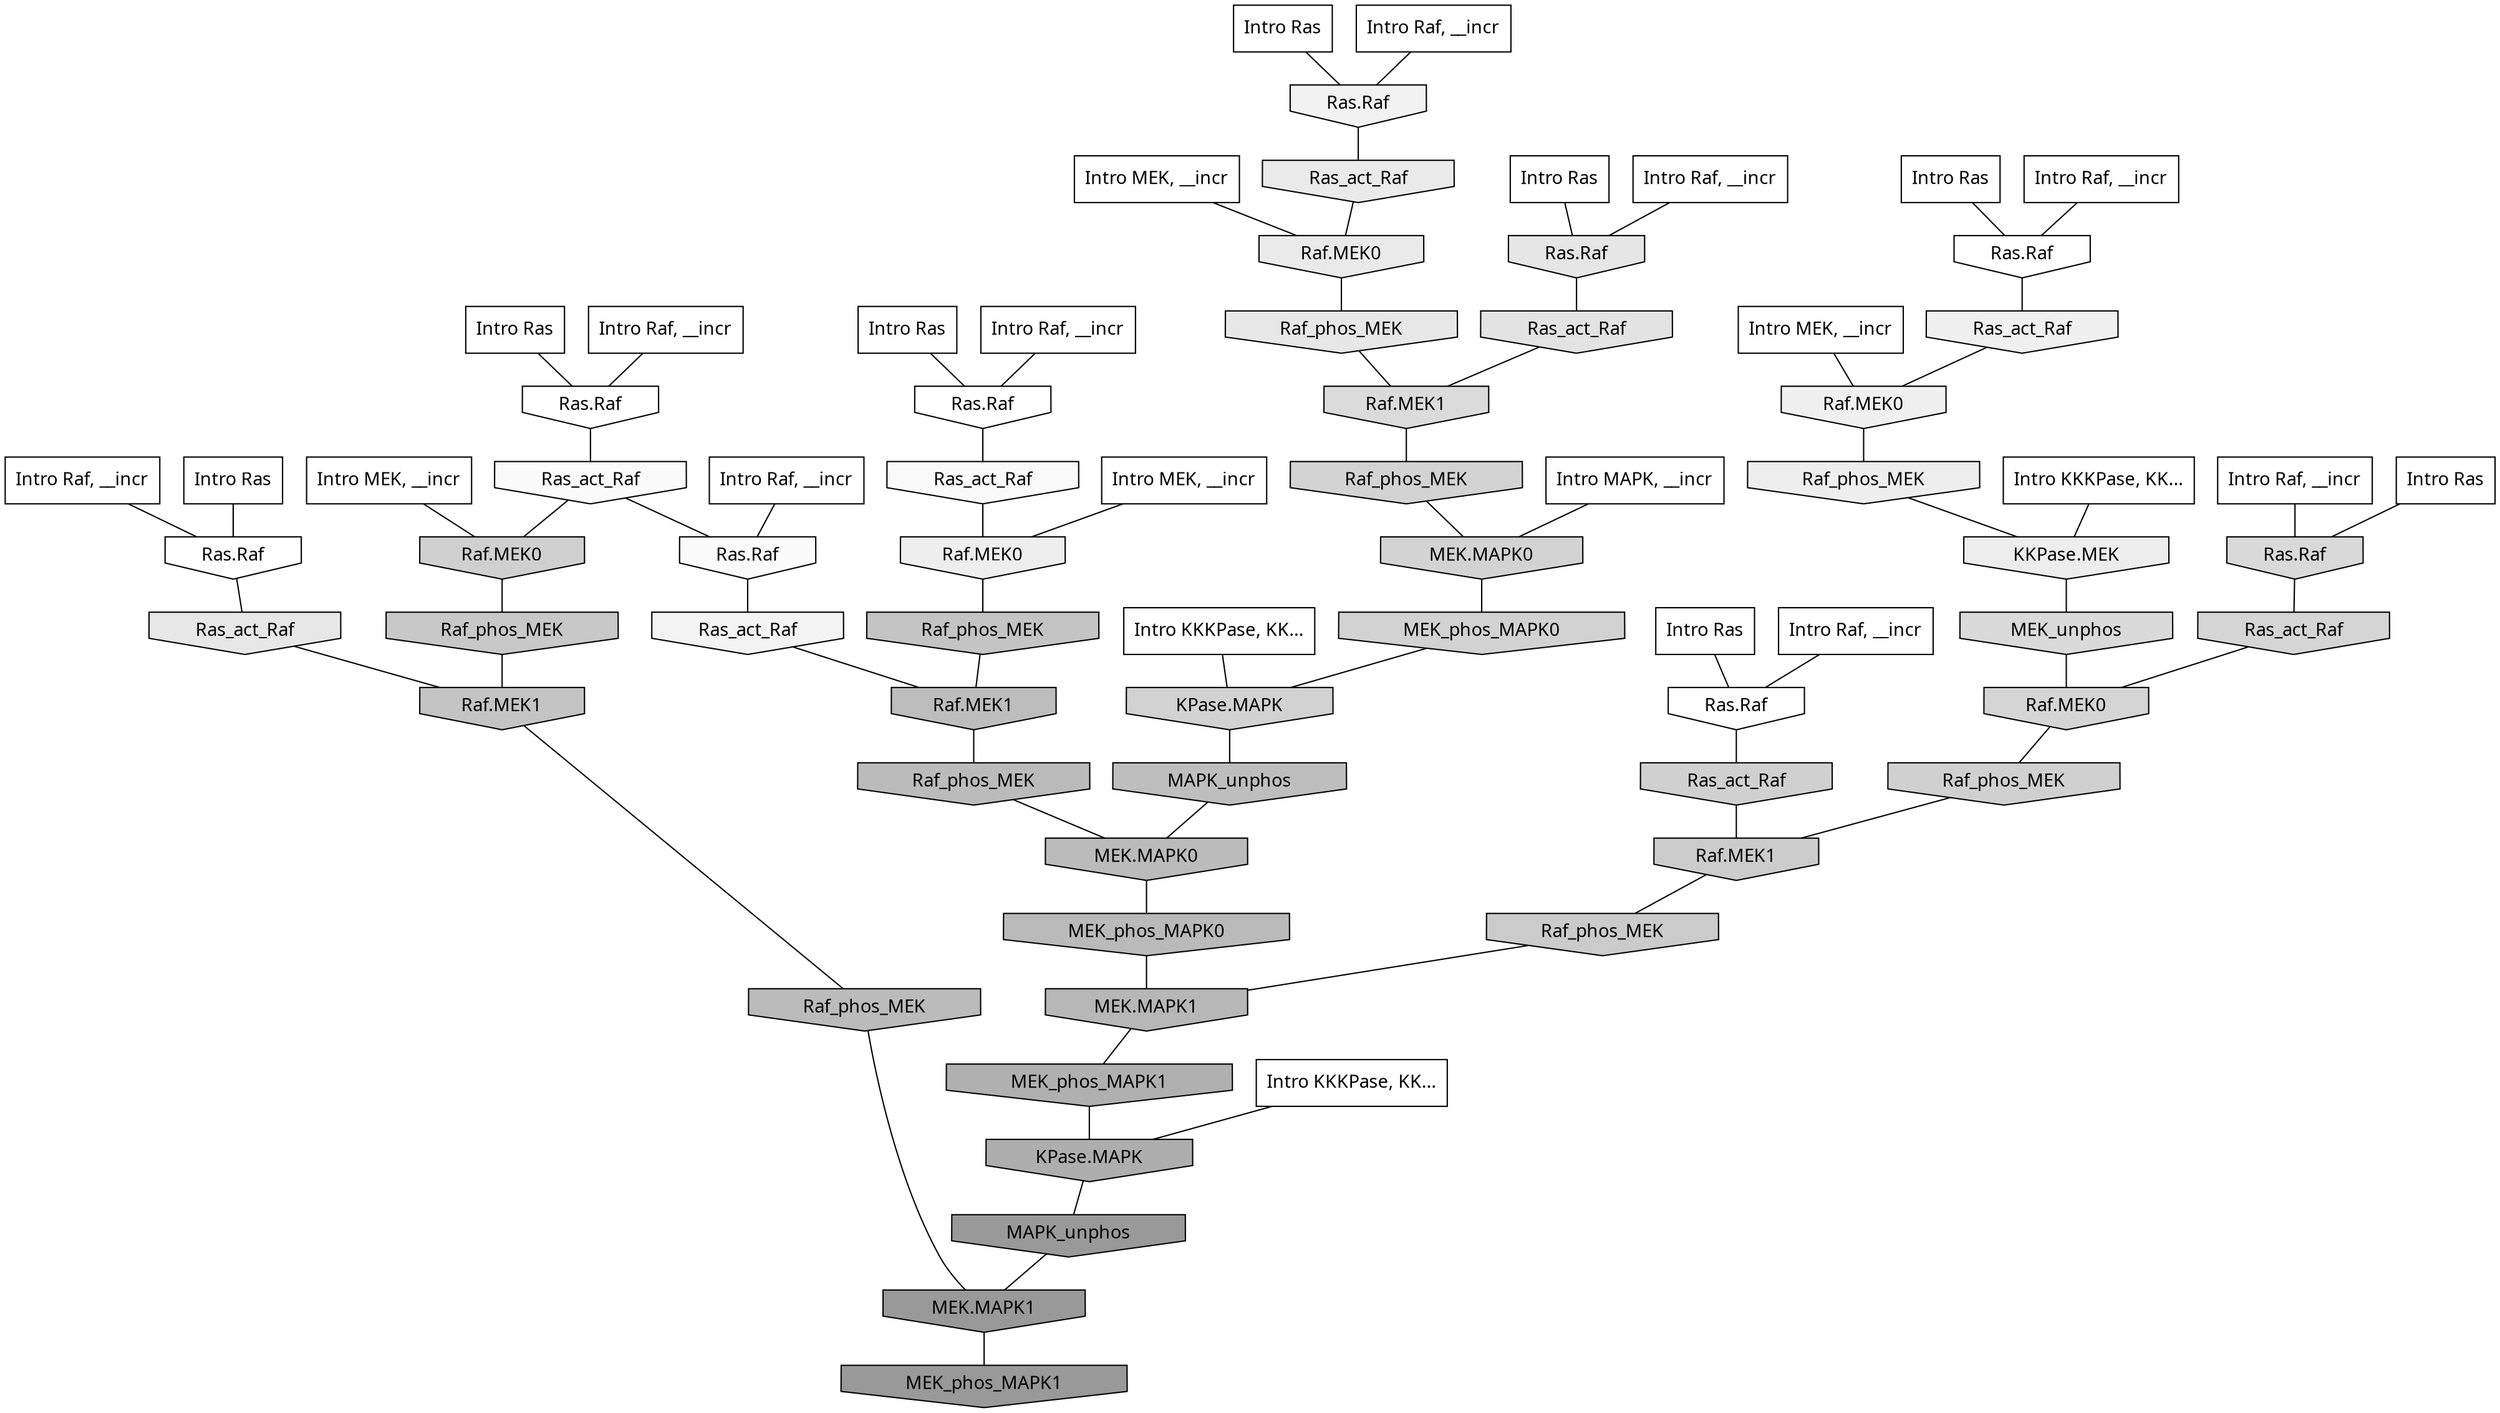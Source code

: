 digraph G{
  rankdir="TB";
  ranksep=0.30;
  node [fontname="CMU Serif"];
  edge [fontname="CMU Serif"];
  
  26 [label="Intro Ras", shape=rectangle, style=filled, fillcolor="0.000 0.000 1.000"]
  
  31 [label="Intro Ras", shape=rectangle, style=filled, fillcolor="0.000 0.000 1.000"]
  
  54 [label="Intro Ras", shape=rectangle, style=filled, fillcolor="0.000 0.000 1.000"]
  
  75 [label="Intro Ras", shape=rectangle, style=filled, fillcolor="0.000 0.000 1.000"]
  
  79 [label="Intro Ras", shape=rectangle, style=filled, fillcolor="0.000 0.000 1.000"]
  
  95 [label="Intro Ras", shape=rectangle, style=filled, fillcolor="0.000 0.000 1.000"]
  
  98 [label="Intro Ras", shape=rectangle, style=filled, fillcolor="0.000 0.000 1.000"]
  
  99 [label="Intro Ras", shape=rectangle, style=filled, fillcolor="0.000 0.000 1.000"]
  
  158 [label="Intro Raf, __incr", shape=rectangle, style=filled, fillcolor="0.000 0.000 1.000"]
  
  206 [label="Intro Raf, __incr", shape=rectangle, style=filled, fillcolor="0.000 0.000 1.000"]
  
  392 [label="Intro Raf, __incr", shape=rectangle, style=filled, fillcolor="0.000 0.000 1.000"]
  
  395 [label="Intro Raf, __incr", shape=rectangle, style=filled, fillcolor="0.000 0.000 1.000"]
  
  580 [label="Intro Raf, __incr", shape=rectangle, style=filled, fillcolor="0.000 0.000 1.000"]
  
  638 [label="Intro Raf, __incr", shape=rectangle, style=filled, fillcolor="0.000 0.000 1.000"]
  
  652 [label="Intro Raf, __incr", shape=rectangle, style=filled, fillcolor="0.000 0.000 1.000"]
  
  682 [label="Intro Raf, __incr", shape=rectangle, style=filled, fillcolor="0.000 0.000 1.000"]
  
  842 [label="Intro Raf, __incr", shape=rectangle, style=filled, fillcolor="0.000 0.000 1.000"]
  
  1103 [label="Intro MEK, __incr", shape=rectangle, style=filled, fillcolor="0.000 0.000 1.000"]
  
  1352 [label="Intro MEK, __incr", shape=rectangle, style=filled, fillcolor="0.000 0.000 1.000"]
  
  1610 [label="Intro MEK, __incr", shape=rectangle, style=filled, fillcolor="0.000 0.000 1.000"]
  
  2012 [label="Intro MEK, __incr", shape=rectangle, style=filled, fillcolor="0.000 0.000 1.000"]
  
  2494 [label="Intro MAPK, __incr", shape=rectangle, style=filled, fillcolor="0.000 0.000 1.000"]
  
  3127 [label="Intro KKKPase, KK...", shape=rectangle, style=filled, fillcolor="0.000 0.000 1.000"]
  
  3167 [label="Intro KKKPase, KK...", shape=rectangle, style=filled, fillcolor="0.000 0.000 1.000"]
  
  3181 [label="Intro KKKPase, KK...", shape=rectangle, style=filled, fillcolor="0.000 0.000 1.000"]
  
  3204 [label="Ras.Raf", shape=invhouse, style=filled, fillcolor="0.000 0.000 1.000"]
  
  3218 [label="Ras.Raf", shape=invhouse, style=filled, fillcolor="0.000 0.000 1.000"]
  
  3248 [label="Ras.Raf", shape=invhouse, style=filled, fillcolor="0.000 0.000 1.000"]
  
  3249 [label="Ras.Raf", shape=invhouse, style=filled, fillcolor="0.000 0.000 1.000"]
  
  3270 [label="Ras.Raf", shape=invhouse, style=filled, fillcolor="0.000 0.000 1.000"]
  
  3432 [label="Ras_act_Raf", shape=invhouse, style=filled, fillcolor="0.000 0.000 0.984"]
  
  3434 [label="Ras.Raf", shape=invhouse, style=filled, fillcolor="0.000 0.000 0.984"]
  
  3512 [label="Ras_act_Raf", shape=invhouse, style=filled, fillcolor="0.000 0.000 0.975"]
  
  3836 [label="Ras_act_Raf", shape=invhouse, style=filled, fillcolor="0.000 0.000 0.952"]
  
  3921 [label="Ras.Raf", shape=invhouse, style=filled, fillcolor="0.000 0.000 0.948"]
  
  4109 [label="Ras_act_Raf", shape=invhouse, style=filled, fillcolor="0.000 0.000 0.939"]
  
  4111 [label="Raf.MEK0", shape=invhouse, style=filled, fillcolor="0.000 0.000 0.939"]
  
  4243 [label="Raf_phos_MEK", shape=invhouse, style=filled, fillcolor="0.000 0.000 0.932"]
  
  4291 [label="Raf.MEK0", shape=invhouse, style=filled, fillcolor="0.000 0.000 0.930"]
  
  4297 [label="KKPase.MEK", shape=invhouse, style=filled, fillcolor="0.000 0.000 0.929"]
  
  4558 [label="Ras_act_Raf", shape=invhouse, style=filled, fillcolor="0.000 0.000 0.916"]
  
  4562 [label="Raf.MEK0", shape=invhouse, style=filled, fillcolor="0.000 0.000 0.916"]
  
  4841 [label="Ras_act_Raf", shape=invhouse, style=filled, fillcolor="0.000 0.000 0.904"]
  
  4864 [label="Raf_phos_MEK", shape=invhouse, style=filled, fillcolor="0.000 0.000 0.903"]
  
  4883 [label="Ras.Raf", shape=invhouse, style=filled, fillcolor="0.000 0.000 0.901"]
  
  5152 [label="Ras_act_Raf", shape=invhouse, style=filled, fillcolor="0.000 0.000 0.889"]
  
  5938 [label="Raf.MEK1", shape=invhouse, style=filled, fillcolor="0.000 0.000 0.857"]
  
  6042 [label="MEK_unphos", shape=invhouse, style=filled, fillcolor="0.000 0.000 0.852"]
  
  6081 [label="Ras.Raf", shape=invhouse, style=filled, fillcolor="0.000 0.000 0.851"]
  
  6623 [label="Ras_act_Raf", shape=invhouse, style=filled, fillcolor="0.000 0.000 0.833"]
  
  6625 [label="Raf.MEK0", shape=invhouse, style=filled, fillcolor="0.000 0.000 0.833"]
  
  6823 [label="Raf_phos_MEK", shape=invhouse, style=filled, fillcolor="0.000 0.000 0.828"]
  
  6908 [label="MEK.MAPK0", shape=invhouse, style=filled, fillcolor="0.000 0.000 0.826"]
  
  7054 [label="MEK_phos_MAPK0", shape=invhouse, style=filled, fillcolor="0.000 0.000 0.822"]
  
  7083 [label="KPase.MAPK", shape=invhouse, style=filled, fillcolor="0.000 0.000 0.821"]
  
  7295 [label="Raf.MEK0", shape=invhouse, style=filled, fillcolor="0.000 0.000 0.816"]
  
  7322 [label="Raf_phos_MEK", shape=invhouse, style=filled, fillcolor="0.000 0.000 0.816"]
  
  7417 [label="Ras_act_Raf", shape=invhouse, style=filled, fillcolor="0.000 0.000 0.813"]
  
  7968 [label="Raf.MEK1", shape=invhouse, style=filled, fillcolor="0.000 0.000 0.800"]
  
  8251 [label="Raf_phos_MEK", shape=invhouse, style=filled, fillcolor="0.000 0.000 0.794"]
  
  8690 [label="Raf_phos_MEK", shape=invhouse, style=filled, fillcolor="0.000 0.000 0.784"]
  
  9614 [label="Raf_phos_MEK", shape=invhouse, style=filled, fillcolor="0.000 0.000 0.767"]
  
  9709 [label="Raf.MEK1", shape=invhouse, style=filled, fillcolor="0.000 0.000 0.766"]
  
  10947 [label="MAPK_unphos", shape=invhouse, style=filled, fillcolor="0.000 0.000 0.746"]
  
  11218 [label="Raf.MEK1", shape=invhouse, style=filled, fillcolor="0.000 0.000 0.742"]
  
  11792 [label="Raf_phos_MEK", shape=invhouse, style=filled, fillcolor="0.000 0.000 0.734"]
  
  11948 [label="Raf_phos_MEK", shape=invhouse, style=filled, fillcolor="0.000 0.000 0.732"]
  
  11952 [label="MEK.MAPK0", shape=invhouse, style=filled, fillcolor="0.000 0.000 0.732"]
  
  12344 [label="MEK_phos_MAPK0", shape=invhouse, style=filled, fillcolor="0.000 0.000 0.727"]
  
  13235 [label="MEK.MAPK1", shape=invhouse, style=filled, fillcolor="0.000 0.000 0.716"]
  
  15509 [label="MEK_phos_MAPK1", shape=invhouse, style=filled, fillcolor="0.000 0.000 0.691"]
  
  16182 [label="KPase.MAPK", shape=invhouse, style=filled, fillcolor="0.000 0.000 0.682"]
  
  19214 [label="MAPK_unphos", shape=invhouse, style=filled, fillcolor="0.000 0.000 0.601"]
  
  19217 [label="MEK.MAPK1", shape=invhouse, style=filled, fillcolor="0.000 0.000 0.601"]
  
  19264 [label="MEK_phos_MAPK1", shape=invhouse, style=filled, fillcolor="0.000 0.000 0.600"]
  
  
  19217 -> 19264 [dir=none, color="0.000 0.000 0.000"] 
  19214 -> 19217 [dir=none, color="0.000 0.000 0.000"] 
  16182 -> 19214 [dir=none, color="0.000 0.000 0.000"] 
  15509 -> 16182 [dir=none, color="0.000 0.000 0.000"] 
  13235 -> 15509 [dir=none, color="0.000 0.000 0.000"] 
  12344 -> 13235 [dir=none, color="0.000 0.000 0.000"] 
  11952 -> 12344 [dir=none, color="0.000 0.000 0.000"] 
  11948 -> 11952 [dir=none, color="0.000 0.000 0.000"] 
  11792 -> 19217 [dir=none, color="0.000 0.000 0.000"] 
  11218 -> 11948 [dir=none, color="0.000 0.000 0.000"] 
  10947 -> 11952 [dir=none, color="0.000 0.000 0.000"] 
  9709 -> 11792 [dir=none, color="0.000 0.000 0.000"] 
  9614 -> 11218 [dir=none, color="0.000 0.000 0.000"] 
  8690 -> 9709 [dir=none, color="0.000 0.000 0.000"] 
  8251 -> 13235 [dir=none, color="0.000 0.000 0.000"] 
  7968 -> 8251 [dir=none, color="0.000 0.000 0.000"] 
  7417 -> 7968 [dir=none, color="0.000 0.000 0.000"] 
  7322 -> 7968 [dir=none, color="0.000 0.000 0.000"] 
  7295 -> 8690 [dir=none, color="0.000 0.000 0.000"] 
  7083 -> 10947 [dir=none, color="0.000 0.000 0.000"] 
  7054 -> 7083 [dir=none, color="0.000 0.000 0.000"] 
  6908 -> 7054 [dir=none, color="0.000 0.000 0.000"] 
  6823 -> 6908 [dir=none, color="0.000 0.000 0.000"] 
  6625 -> 7322 [dir=none, color="0.000 0.000 0.000"] 
  6623 -> 6625 [dir=none, color="0.000 0.000 0.000"] 
  6081 -> 6623 [dir=none, color="0.000 0.000 0.000"] 
  6042 -> 6625 [dir=none, color="0.000 0.000 0.000"] 
  5938 -> 6823 [dir=none, color="0.000 0.000 0.000"] 
  5152 -> 5938 [dir=none, color="0.000 0.000 0.000"] 
  4883 -> 5152 [dir=none, color="0.000 0.000 0.000"] 
  4864 -> 5938 [dir=none, color="0.000 0.000 0.000"] 
  4841 -> 9709 [dir=none, color="0.000 0.000 0.000"] 
  4562 -> 4864 [dir=none, color="0.000 0.000 0.000"] 
  4558 -> 4562 [dir=none, color="0.000 0.000 0.000"] 
  4297 -> 6042 [dir=none, color="0.000 0.000 0.000"] 
  4291 -> 9614 [dir=none, color="0.000 0.000 0.000"] 
  4243 -> 4297 [dir=none, color="0.000 0.000 0.000"] 
  4111 -> 4243 [dir=none, color="0.000 0.000 0.000"] 
  4109 -> 4111 [dir=none, color="0.000 0.000 0.000"] 
  3921 -> 4558 [dir=none, color="0.000 0.000 0.000"] 
  3836 -> 11218 [dir=none, color="0.000 0.000 0.000"] 
  3512 -> 4291 [dir=none, color="0.000 0.000 0.000"] 
  3434 -> 3836 [dir=none, color="0.000 0.000 0.000"] 
  3432 -> 3434 [dir=none, color="0.000 0.000 0.000"] 
  3432 -> 7295 [dir=none, color="0.000 0.000 0.000"] 
  3270 -> 3512 [dir=none, color="0.000 0.000 0.000"] 
  3249 -> 7417 [dir=none, color="0.000 0.000 0.000"] 
  3248 -> 3432 [dir=none, color="0.000 0.000 0.000"] 
  3218 -> 4841 [dir=none, color="0.000 0.000 0.000"] 
  3204 -> 4109 [dir=none, color="0.000 0.000 0.000"] 
  3181 -> 16182 [dir=none, color="0.000 0.000 0.000"] 
  3167 -> 4297 [dir=none, color="0.000 0.000 0.000"] 
  3127 -> 7083 [dir=none, color="0.000 0.000 0.000"] 
  2494 -> 6908 [dir=none, color="0.000 0.000 0.000"] 
  2012 -> 7295 [dir=none, color="0.000 0.000 0.000"] 
  1610 -> 4111 [dir=none, color="0.000 0.000 0.000"] 
  1352 -> 4291 [dir=none, color="0.000 0.000 0.000"] 
  1103 -> 4562 [dir=none, color="0.000 0.000 0.000"] 
  842 -> 3249 [dir=none, color="0.000 0.000 0.000"] 
  682 -> 6081 [dir=none, color="0.000 0.000 0.000"] 
  652 -> 3921 [dir=none, color="0.000 0.000 0.000"] 
  638 -> 3218 [dir=none, color="0.000 0.000 0.000"] 
  580 -> 3248 [dir=none, color="0.000 0.000 0.000"] 
  395 -> 3270 [dir=none, color="0.000 0.000 0.000"] 
  392 -> 4883 [dir=none, color="0.000 0.000 0.000"] 
  206 -> 3434 [dir=none, color="0.000 0.000 0.000"] 
  158 -> 3204 [dir=none, color="0.000 0.000 0.000"] 
  99 -> 3921 [dir=none, color="0.000 0.000 0.000"] 
  98 -> 4883 [dir=none, color="0.000 0.000 0.000"] 
  95 -> 3249 [dir=none, color="0.000 0.000 0.000"] 
  79 -> 6081 [dir=none, color="0.000 0.000 0.000"] 
  75 -> 3204 [dir=none, color="0.000 0.000 0.000"] 
  54 -> 3218 [dir=none, color="0.000 0.000 0.000"] 
  31 -> 3270 [dir=none, color="0.000 0.000 0.000"] 
  26 -> 3248 [dir=none, color="0.000 0.000 0.000"] 
  
  }
